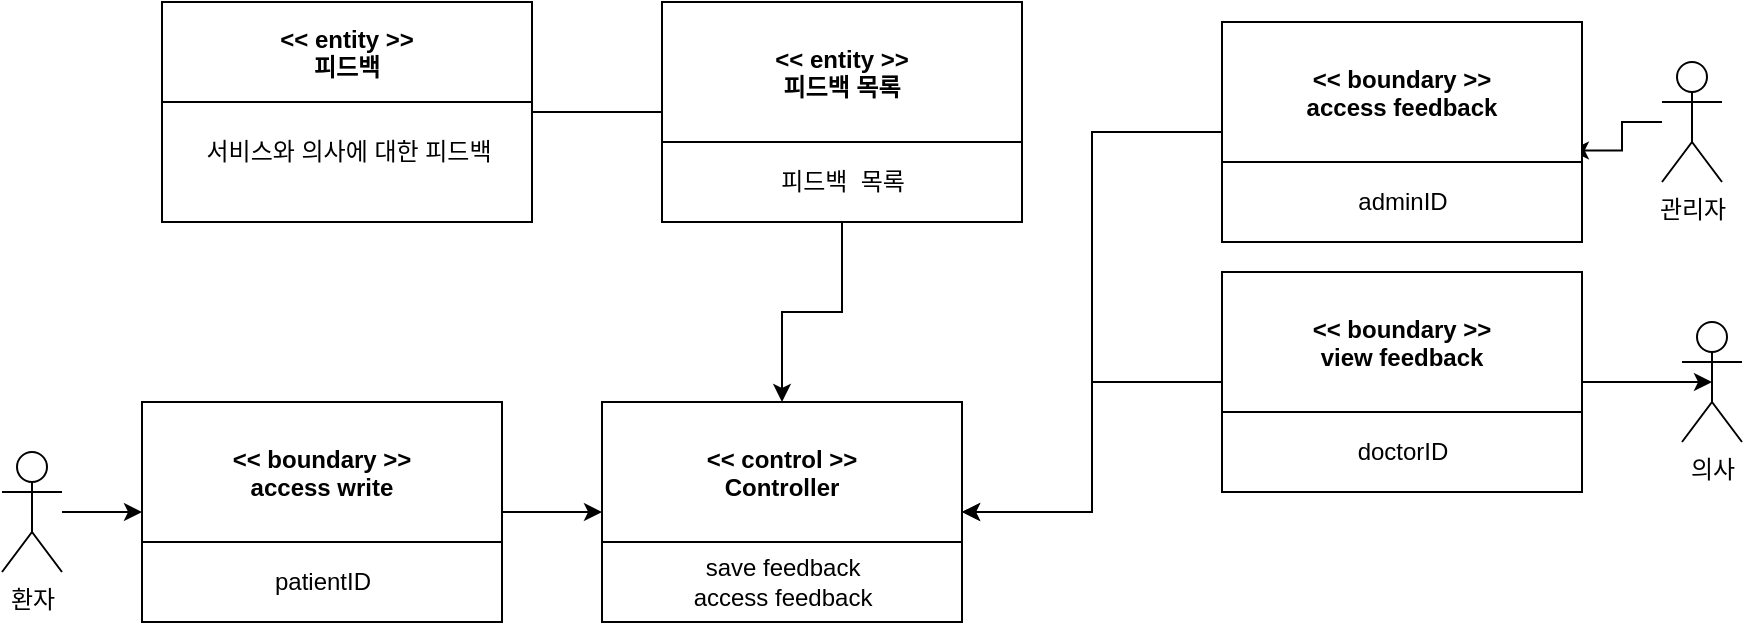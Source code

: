 <mxfile version="14.6.6" type="device"><diagram id="COMjNyVUd5fdEqpG4wd7" name="Page-1"><mxGraphModel dx="988" dy="579" grid="1" gridSize="10" guides="1" tooltips="1" connect="1" arrows="1" fold="1" page="1" pageScale="1" pageWidth="1100" pageHeight="850" math="0" shadow="0"><root><mxCell id="0"/><mxCell id="1" parent="0"/><mxCell id="Dtp3rhjISmE1_UI2CVRm-1" value="의사" style="shape=umlActor;verticalLabelPosition=bottom;verticalAlign=top;html=1;outlineConnect=0;" parent="1" vertex="1"><mxGeometry x="870" y="310" width="30" height="60" as="geometry"/></mxCell><mxCell id="Dtp3rhjISmE1_UI2CVRm-19" value="" style="edgeStyle=orthogonalEdgeStyle;rounded=0;orthogonalLoop=1;jettySize=auto;html=1;endArrow=none;endFill=0;entryX=0;entryY=0.5;entryDx=0;entryDy=0;exitX=1;exitY=0.5;exitDx=0;exitDy=0;" parent="1" source="Dtp3rhjISmE1_UI2CVRm-31" target="Dtp3rhjISmE1_UI2CVRm-14" edge="1"><mxGeometry relative="1" as="geometry"><mxPoint x="375" y="105" as="sourcePoint"/><mxPoint x="390" y="80" as="targetPoint"/></mxGeometry></mxCell><mxCell id="SsTOA8I2RhOl6AxfoDHe-21" style="edgeStyle=orthogonalEdgeStyle;rounded=0;orthogonalLoop=1;jettySize=auto;html=1;entryX=0.969;entryY=0.584;entryDx=0;entryDy=0;entryPerimeter=0;" parent="1" source="Dtp3rhjISmE1_UI2CVRm-2" target="SsTOA8I2RhOl6AxfoDHe-17" edge="1"><mxGeometry relative="1" as="geometry"/></mxCell><mxCell id="Dtp3rhjISmE1_UI2CVRm-2" value="관리자" style="shape=umlActor;verticalLabelPosition=bottom;verticalAlign=top;html=1;outlineConnect=0;" parent="1" vertex="1"><mxGeometry x="860" y="180" width="30" height="60" as="geometry"/></mxCell><mxCell id="OPc9nDSy-Yzxt8gLuNaa-9" style="edgeStyle=orthogonalEdgeStyle;rounded=0;orthogonalLoop=1;jettySize=auto;html=1;entryX=0;entryY=0.5;entryDx=0;entryDy=0;" edge="1" parent="1" source="Dtp3rhjISmE1_UI2CVRm-3" target="SsTOA8I2RhOl6AxfoDHe-11"><mxGeometry relative="1" as="geometry"/></mxCell><mxCell id="Dtp3rhjISmE1_UI2CVRm-3" value="환자" style="shape=umlActor;verticalLabelPosition=bottom;verticalAlign=top;html=1;outlineConnect=0;" parent="1" vertex="1"><mxGeometry x="30" y="375" width="30" height="60" as="geometry"/></mxCell><mxCell id="OPc9nDSy-Yzxt8gLuNaa-14" style="edgeStyle=orthogonalEdgeStyle;rounded=0;orthogonalLoop=1;jettySize=auto;html=1;exitX=0.5;exitY=1;exitDx=0;exitDy=0;entryX=0.5;entryY=0;entryDx=0;entryDy=0;" edge="1" parent="1" source="Dtp3rhjISmE1_UI2CVRm-14" target="OPc9nDSy-Yzxt8gLuNaa-1"><mxGeometry relative="1" as="geometry"/></mxCell><mxCell id="Dtp3rhjISmE1_UI2CVRm-14" value="&lt;&lt; entity &gt;&gt;&#10;피드백 목록" style="swimlane;startSize=70;" parent="1" vertex="1"><mxGeometry x="360" y="150" width="180" height="110" as="geometry"/></mxCell><mxCell id="Dtp3rhjISmE1_UI2CVRm-15" value="피드백&amp;nbsp; 목록" style="text;html=1;align=center;verticalAlign=middle;resizable=0;points=[];autosize=1;strokeColor=none;" parent="Dtp3rhjISmE1_UI2CVRm-14" vertex="1"><mxGeometry x="50" y="80" width="80" height="20" as="geometry"/></mxCell><mxCell id="Dtp3rhjISmE1_UI2CVRm-31" value="&lt;&lt; entity &gt;&gt;&#10;피드백" style="swimlane;startSize=50;" parent="1" vertex="1"><mxGeometry x="110" y="150" width="185" height="110" as="geometry"/></mxCell><mxCell id="SsTOA8I2RhOl6AxfoDHe-5" value="서비스와 의사에 대한 피드백" style="text;html=1;align=center;verticalAlign=middle;resizable=0;points=[];autosize=1;strokeColor=none;" parent="Dtp3rhjISmE1_UI2CVRm-31" vertex="1"><mxGeometry x="7.5" y="65" width="170" height="20" as="geometry"/></mxCell><mxCell id="OPc9nDSy-Yzxt8gLuNaa-11" style="edgeStyle=orthogonalEdgeStyle;rounded=0;orthogonalLoop=1;jettySize=auto;html=1;exitX=1;exitY=0.5;exitDx=0;exitDy=0;" edge="1" parent="1" source="SsTOA8I2RhOl6AxfoDHe-11" target="OPc9nDSy-Yzxt8gLuNaa-1"><mxGeometry relative="1" as="geometry"/></mxCell><mxCell id="SsTOA8I2RhOl6AxfoDHe-11" value="&lt;&lt; boundary &gt;&gt;&#10;access write" style="swimlane;startSize=70;" parent="1" vertex="1"><mxGeometry x="100" y="350" width="180" height="110" as="geometry"/></mxCell><mxCell id="SsTOA8I2RhOl6AxfoDHe-12" value="patientID" style="text;html=1;align=center;verticalAlign=middle;resizable=0;points=[];autosize=1;strokeColor=none;" parent="SsTOA8I2RhOl6AxfoDHe-11" vertex="1"><mxGeometry x="60" y="80" width="60" height="20" as="geometry"/></mxCell><mxCell id="OPc9nDSy-Yzxt8gLuNaa-13" style="edgeStyle=orthogonalEdgeStyle;rounded=0;orthogonalLoop=1;jettySize=auto;html=1;exitX=0;exitY=0.5;exitDx=0;exitDy=0;entryX=1;entryY=0.5;entryDx=0;entryDy=0;" edge="1" parent="1" source="SsTOA8I2RhOl6AxfoDHe-17" target="OPc9nDSy-Yzxt8gLuNaa-1"><mxGeometry relative="1" as="geometry"/></mxCell><mxCell id="SsTOA8I2RhOl6AxfoDHe-17" value="&lt;&lt; boundary &gt;&gt;&#10;access feedback" style="swimlane;startSize=70;" parent="1" vertex="1"><mxGeometry x="640" y="160" width="180" height="110" as="geometry"/></mxCell><mxCell id="SsTOA8I2RhOl6AxfoDHe-18" value="adminID" style="text;html=1;align=center;verticalAlign=middle;resizable=0;points=[];autosize=1;strokeColor=none;" parent="SsTOA8I2RhOl6AxfoDHe-17" vertex="1"><mxGeometry x="60" y="80" width="60" height="20" as="geometry"/></mxCell><mxCell id="SsTOA8I2RhOl6AxfoDHe-24" style="edgeStyle=orthogonalEdgeStyle;rounded=0;orthogonalLoop=1;jettySize=auto;html=1;exitX=1;exitY=0.5;exitDx=0;exitDy=0;entryX=0.5;entryY=0.5;entryDx=0;entryDy=0;entryPerimeter=0;" parent="1" source="SsTOA8I2RhOl6AxfoDHe-19" target="Dtp3rhjISmE1_UI2CVRm-1" edge="1"><mxGeometry relative="1" as="geometry"/></mxCell><mxCell id="OPc9nDSy-Yzxt8gLuNaa-12" style="edgeStyle=orthogonalEdgeStyle;rounded=0;orthogonalLoop=1;jettySize=auto;html=1;exitX=0;exitY=0.5;exitDx=0;exitDy=0;entryX=1;entryY=0.5;entryDx=0;entryDy=0;" edge="1" parent="1" source="SsTOA8I2RhOl6AxfoDHe-19" target="OPc9nDSy-Yzxt8gLuNaa-1"><mxGeometry relative="1" as="geometry"/></mxCell><mxCell id="SsTOA8I2RhOl6AxfoDHe-19" value="&lt;&lt; boundary &gt;&gt;&#10;view feedback" style="swimlane;startSize=70;" parent="1" vertex="1"><mxGeometry x="640" y="285" width="180" height="110" as="geometry"/></mxCell><mxCell id="SsTOA8I2RhOl6AxfoDHe-20" value="doctorID" style="text;html=1;align=center;verticalAlign=middle;resizable=0;points=[];autosize=1;strokeColor=none;" parent="SsTOA8I2RhOl6AxfoDHe-19" vertex="1"><mxGeometry x="60" y="80" width="60" height="20" as="geometry"/></mxCell><mxCell id="OPc9nDSy-Yzxt8gLuNaa-1" value="&lt;&lt; control &gt;&gt;&#10;Controller" style="swimlane;startSize=70;" vertex="1" parent="1"><mxGeometry x="330" y="350" width="180" height="110" as="geometry"/></mxCell><mxCell id="OPc9nDSy-Yzxt8gLuNaa-2" value="save feedback&lt;br&gt;access feedback" style="text;html=1;align=center;verticalAlign=middle;resizable=0;points=[];autosize=1;strokeColor=none;" vertex="1" parent="OPc9nDSy-Yzxt8gLuNaa-1"><mxGeometry x="35" y="75" width="110" height="30" as="geometry"/></mxCell></root></mxGraphModel></diagram></mxfile>